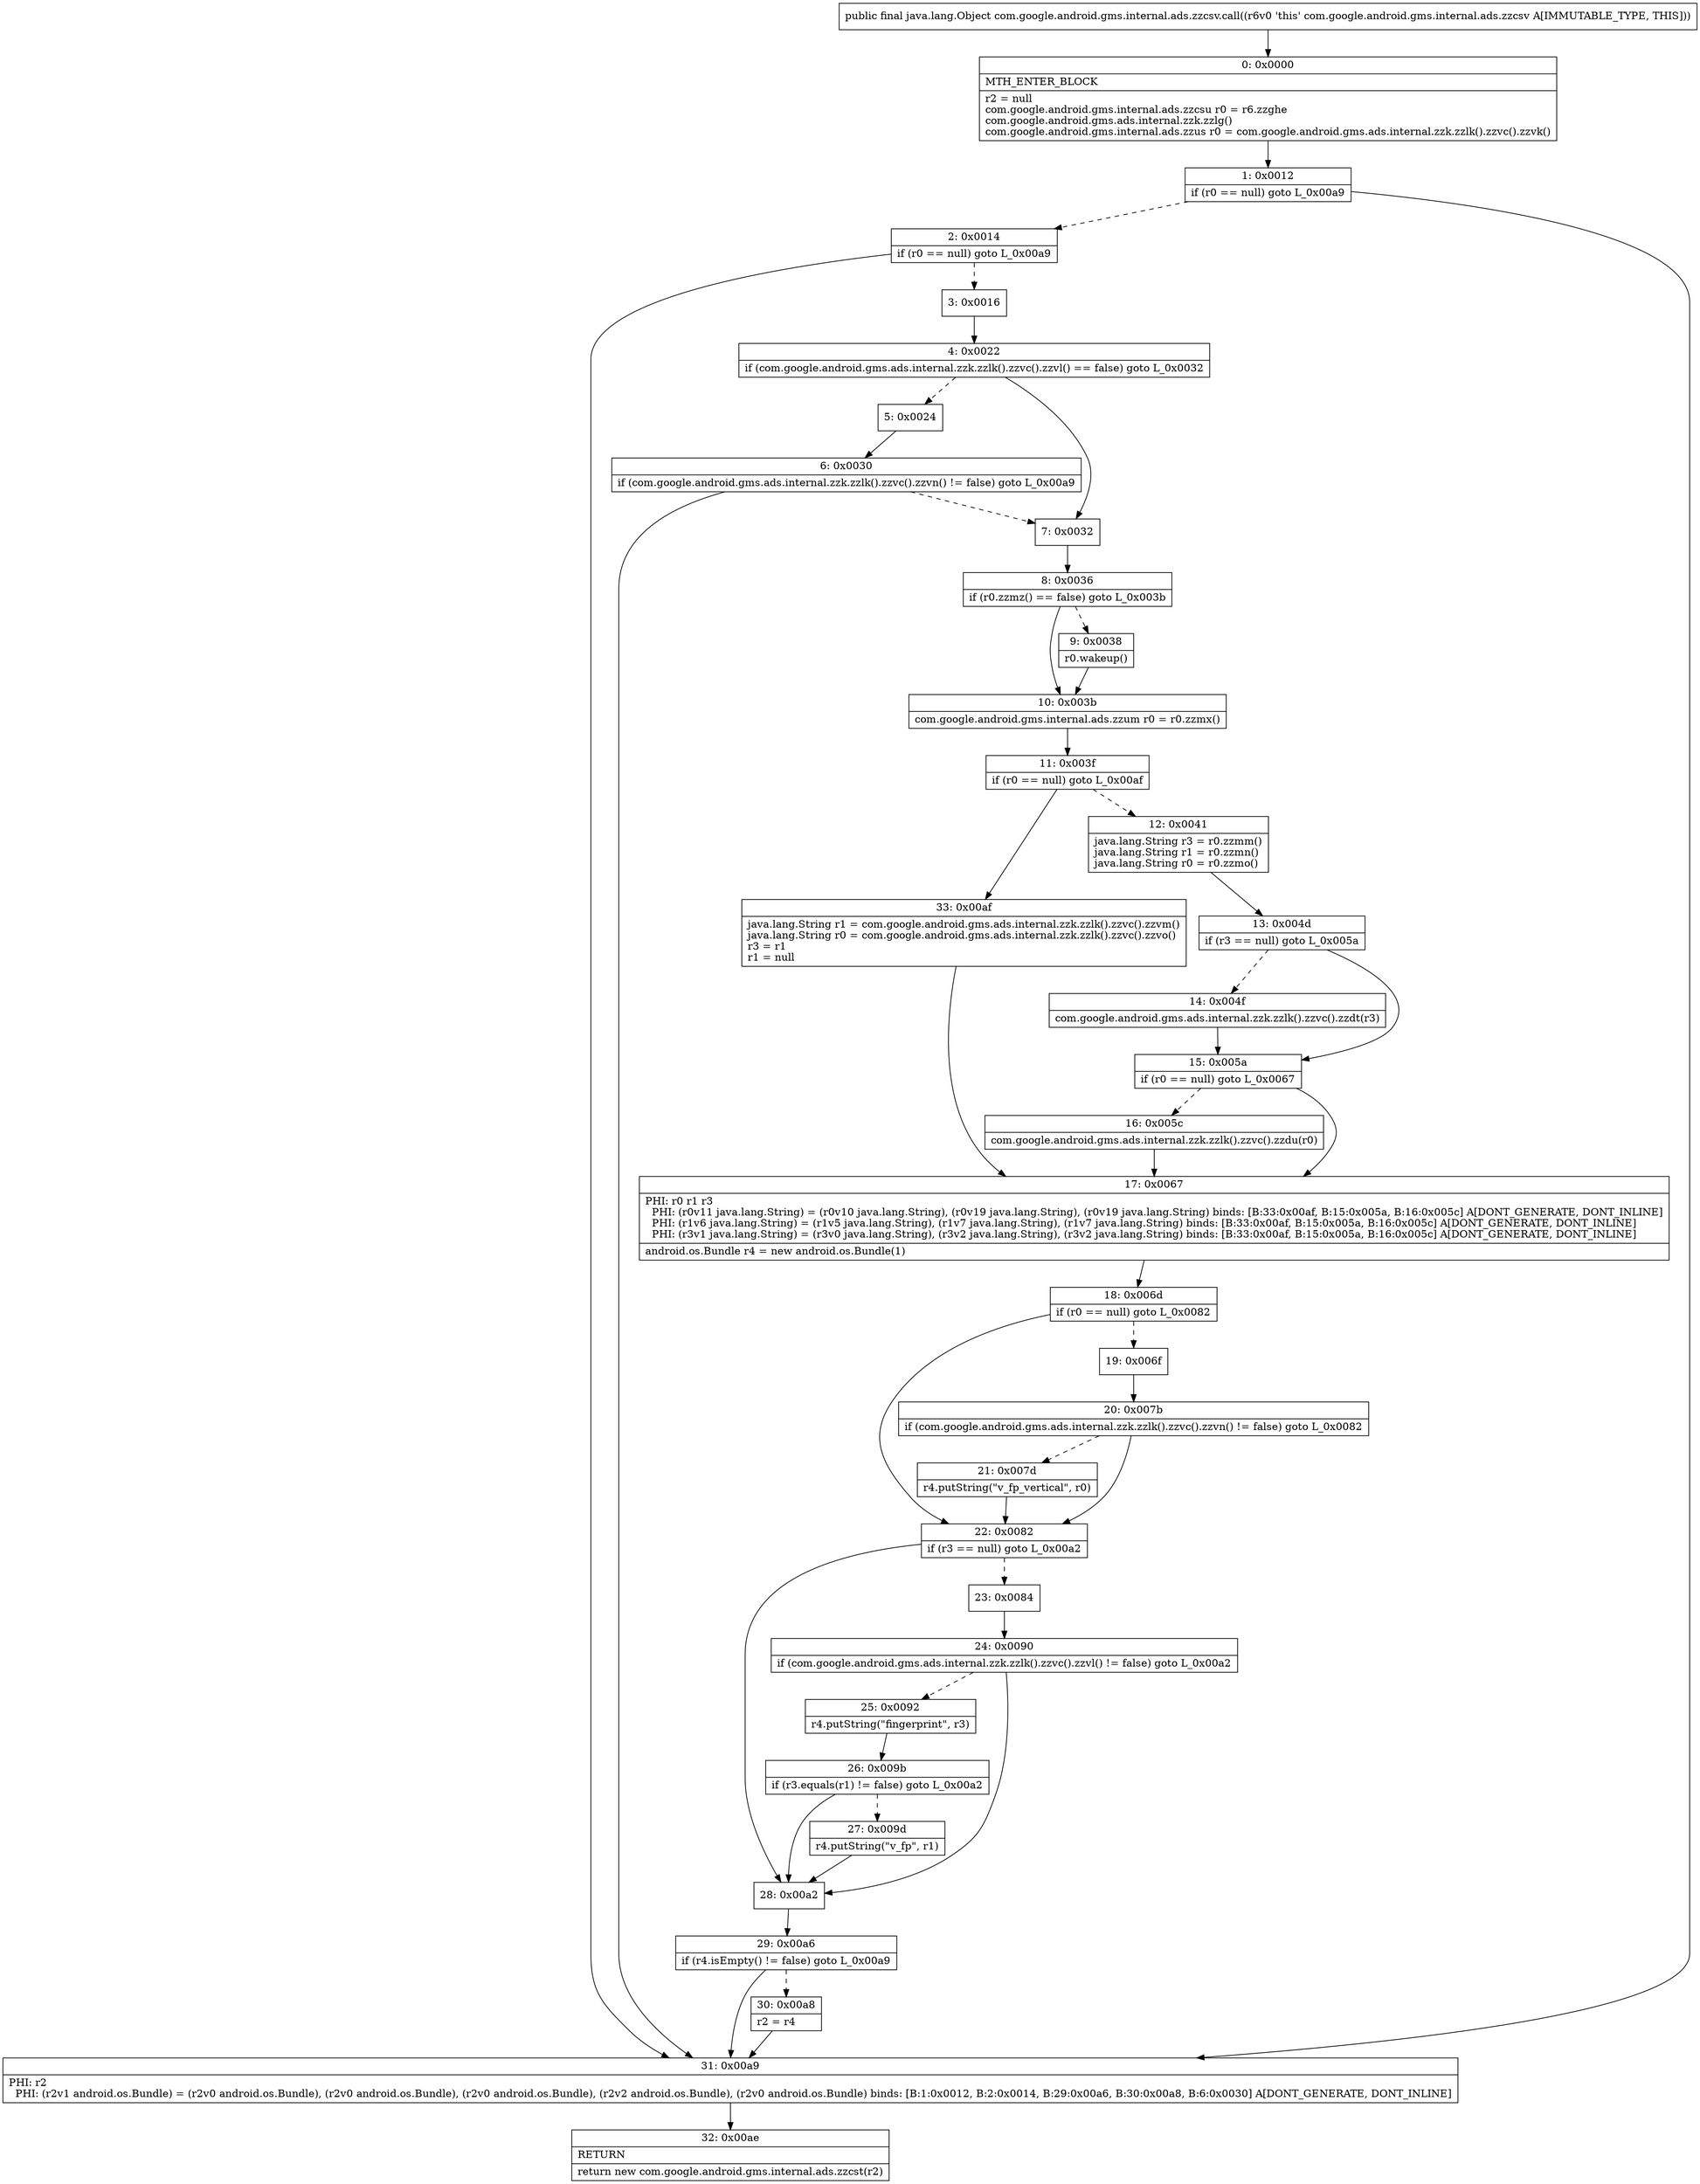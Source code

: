 digraph "CFG forcom.google.android.gms.internal.ads.zzcsv.call()Ljava\/lang\/Object;" {
Node_0 [shape=record,label="{0\:\ 0x0000|MTH_ENTER_BLOCK\l|r2 = null\lcom.google.android.gms.internal.ads.zzcsu r0 = r6.zzghe\lcom.google.android.gms.ads.internal.zzk.zzlg()\lcom.google.android.gms.internal.ads.zzus r0 = com.google.android.gms.ads.internal.zzk.zzlk().zzvc().zzvk()\l}"];
Node_1 [shape=record,label="{1\:\ 0x0012|if (r0 == null) goto L_0x00a9\l}"];
Node_2 [shape=record,label="{2\:\ 0x0014|if (r0 == null) goto L_0x00a9\l}"];
Node_3 [shape=record,label="{3\:\ 0x0016}"];
Node_4 [shape=record,label="{4\:\ 0x0022|if (com.google.android.gms.ads.internal.zzk.zzlk().zzvc().zzvl() == false) goto L_0x0032\l}"];
Node_5 [shape=record,label="{5\:\ 0x0024}"];
Node_6 [shape=record,label="{6\:\ 0x0030|if (com.google.android.gms.ads.internal.zzk.zzlk().zzvc().zzvn() != false) goto L_0x00a9\l}"];
Node_7 [shape=record,label="{7\:\ 0x0032}"];
Node_8 [shape=record,label="{8\:\ 0x0036|if (r0.zzmz() == false) goto L_0x003b\l}"];
Node_9 [shape=record,label="{9\:\ 0x0038|r0.wakeup()\l}"];
Node_10 [shape=record,label="{10\:\ 0x003b|com.google.android.gms.internal.ads.zzum r0 = r0.zzmx()\l}"];
Node_11 [shape=record,label="{11\:\ 0x003f|if (r0 == null) goto L_0x00af\l}"];
Node_12 [shape=record,label="{12\:\ 0x0041|java.lang.String r3 = r0.zzmm()\ljava.lang.String r1 = r0.zzmn()\ljava.lang.String r0 = r0.zzmo()\l}"];
Node_13 [shape=record,label="{13\:\ 0x004d|if (r3 == null) goto L_0x005a\l}"];
Node_14 [shape=record,label="{14\:\ 0x004f|com.google.android.gms.ads.internal.zzk.zzlk().zzvc().zzdt(r3)\l}"];
Node_15 [shape=record,label="{15\:\ 0x005a|if (r0 == null) goto L_0x0067\l}"];
Node_16 [shape=record,label="{16\:\ 0x005c|com.google.android.gms.ads.internal.zzk.zzlk().zzvc().zzdu(r0)\l}"];
Node_17 [shape=record,label="{17\:\ 0x0067|PHI: r0 r1 r3 \l  PHI: (r0v11 java.lang.String) = (r0v10 java.lang.String), (r0v19 java.lang.String), (r0v19 java.lang.String) binds: [B:33:0x00af, B:15:0x005a, B:16:0x005c] A[DONT_GENERATE, DONT_INLINE]\l  PHI: (r1v6 java.lang.String) = (r1v5 java.lang.String), (r1v7 java.lang.String), (r1v7 java.lang.String) binds: [B:33:0x00af, B:15:0x005a, B:16:0x005c] A[DONT_GENERATE, DONT_INLINE]\l  PHI: (r3v1 java.lang.String) = (r3v0 java.lang.String), (r3v2 java.lang.String), (r3v2 java.lang.String) binds: [B:33:0x00af, B:15:0x005a, B:16:0x005c] A[DONT_GENERATE, DONT_INLINE]\l|android.os.Bundle r4 = new android.os.Bundle(1)\l}"];
Node_18 [shape=record,label="{18\:\ 0x006d|if (r0 == null) goto L_0x0082\l}"];
Node_19 [shape=record,label="{19\:\ 0x006f}"];
Node_20 [shape=record,label="{20\:\ 0x007b|if (com.google.android.gms.ads.internal.zzk.zzlk().zzvc().zzvn() != false) goto L_0x0082\l}"];
Node_21 [shape=record,label="{21\:\ 0x007d|r4.putString(\"v_fp_vertical\", r0)\l}"];
Node_22 [shape=record,label="{22\:\ 0x0082|if (r3 == null) goto L_0x00a2\l}"];
Node_23 [shape=record,label="{23\:\ 0x0084}"];
Node_24 [shape=record,label="{24\:\ 0x0090|if (com.google.android.gms.ads.internal.zzk.zzlk().zzvc().zzvl() != false) goto L_0x00a2\l}"];
Node_25 [shape=record,label="{25\:\ 0x0092|r4.putString(\"fingerprint\", r3)\l}"];
Node_26 [shape=record,label="{26\:\ 0x009b|if (r3.equals(r1) != false) goto L_0x00a2\l}"];
Node_27 [shape=record,label="{27\:\ 0x009d|r4.putString(\"v_fp\", r1)\l}"];
Node_28 [shape=record,label="{28\:\ 0x00a2}"];
Node_29 [shape=record,label="{29\:\ 0x00a6|if (r4.isEmpty() != false) goto L_0x00a9\l}"];
Node_30 [shape=record,label="{30\:\ 0x00a8|r2 = r4\l}"];
Node_31 [shape=record,label="{31\:\ 0x00a9|PHI: r2 \l  PHI: (r2v1 android.os.Bundle) = (r2v0 android.os.Bundle), (r2v0 android.os.Bundle), (r2v0 android.os.Bundle), (r2v2 android.os.Bundle), (r2v0 android.os.Bundle) binds: [B:1:0x0012, B:2:0x0014, B:29:0x00a6, B:30:0x00a8, B:6:0x0030] A[DONT_GENERATE, DONT_INLINE]\l}"];
Node_32 [shape=record,label="{32\:\ 0x00ae|RETURN\l|return new com.google.android.gms.internal.ads.zzcst(r2)\l}"];
Node_33 [shape=record,label="{33\:\ 0x00af|java.lang.String r1 = com.google.android.gms.ads.internal.zzk.zzlk().zzvc().zzvm()\ljava.lang.String r0 = com.google.android.gms.ads.internal.zzk.zzlk().zzvc().zzvo()\lr3 = r1\lr1 = null\l}"];
MethodNode[shape=record,label="{public final java.lang.Object com.google.android.gms.internal.ads.zzcsv.call((r6v0 'this' com.google.android.gms.internal.ads.zzcsv A[IMMUTABLE_TYPE, THIS])) }"];
MethodNode -> Node_0;
Node_0 -> Node_1;
Node_1 -> Node_2[style=dashed];
Node_1 -> Node_31;
Node_2 -> Node_3[style=dashed];
Node_2 -> Node_31;
Node_3 -> Node_4;
Node_4 -> Node_5[style=dashed];
Node_4 -> Node_7;
Node_5 -> Node_6;
Node_6 -> Node_7[style=dashed];
Node_6 -> Node_31;
Node_7 -> Node_8;
Node_8 -> Node_9[style=dashed];
Node_8 -> Node_10;
Node_9 -> Node_10;
Node_10 -> Node_11;
Node_11 -> Node_12[style=dashed];
Node_11 -> Node_33;
Node_12 -> Node_13;
Node_13 -> Node_14[style=dashed];
Node_13 -> Node_15;
Node_14 -> Node_15;
Node_15 -> Node_16[style=dashed];
Node_15 -> Node_17;
Node_16 -> Node_17;
Node_17 -> Node_18;
Node_18 -> Node_19[style=dashed];
Node_18 -> Node_22;
Node_19 -> Node_20;
Node_20 -> Node_21[style=dashed];
Node_20 -> Node_22;
Node_21 -> Node_22;
Node_22 -> Node_23[style=dashed];
Node_22 -> Node_28;
Node_23 -> Node_24;
Node_24 -> Node_25[style=dashed];
Node_24 -> Node_28;
Node_25 -> Node_26;
Node_26 -> Node_27[style=dashed];
Node_26 -> Node_28;
Node_27 -> Node_28;
Node_28 -> Node_29;
Node_29 -> Node_30[style=dashed];
Node_29 -> Node_31;
Node_30 -> Node_31;
Node_31 -> Node_32;
Node_33 -> Node_17;
}

